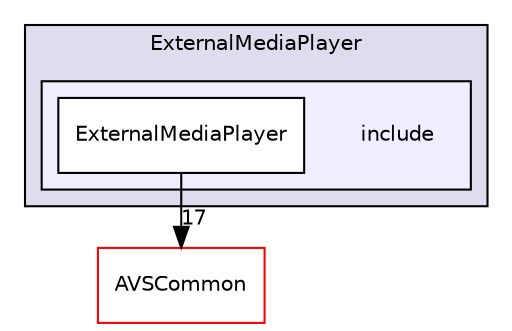 digraph "/workplace/avs-device-sdk/CapabilityAgents/ExternalMediaPlayer/include" {
  compound=true
  node [ fontsize="10", fontname="Helvetica"];
  edge [ labelfontsize="10", labelfontname="Helvetica"];
  subgraph clusterdir_a76b392fe5ef3dcdb4d5296d7cae461e {
    graph [ bgcolor="#ddddee", pencolor="black", label="ExternalMediaPlayer" fontname="Helvetica", fontsize="10", URL="dir_a76b392fe5ef3dcdb4d5296d7cae461e.html"]
  subgraph clusterdir_68d5dfd4dd8e84823fb789e3f3a36d40 {
    graph [ bgcolor="#eeeeff", pencolor="black", label="" URL="dir_68d5dfd4dd8e84823fb789e3f3a36d40.html"];
    dir_68d5dfd4dd8e84823fb789e3f3a36d40 [shape=plaintext label="include"];
    dir_a57fd16011950b030fb628b56164f104 [shape=box label="ExternalMediaPlayer" color="black" fillcolor="white" style="filled" URL="dir_a57fd16011950b030fb628b56164f104.html"];
  }
  }
  dir_13e65effb2bde530b17b3d5eefcd0266 [shape=box label="AVSCommon" fillcolor="white" style="filled" color="red" URL="dir_13e65effb2bde530b17b3d5eefcd0266.html"];
  dir_a57fd16011950b030fb628b56164f104->dir_13e65effb2bde530b17b3d5eefcd0266 [headlabel="17", labeldistance=1.5 headhref="dir_000171_000015.html"];
}

